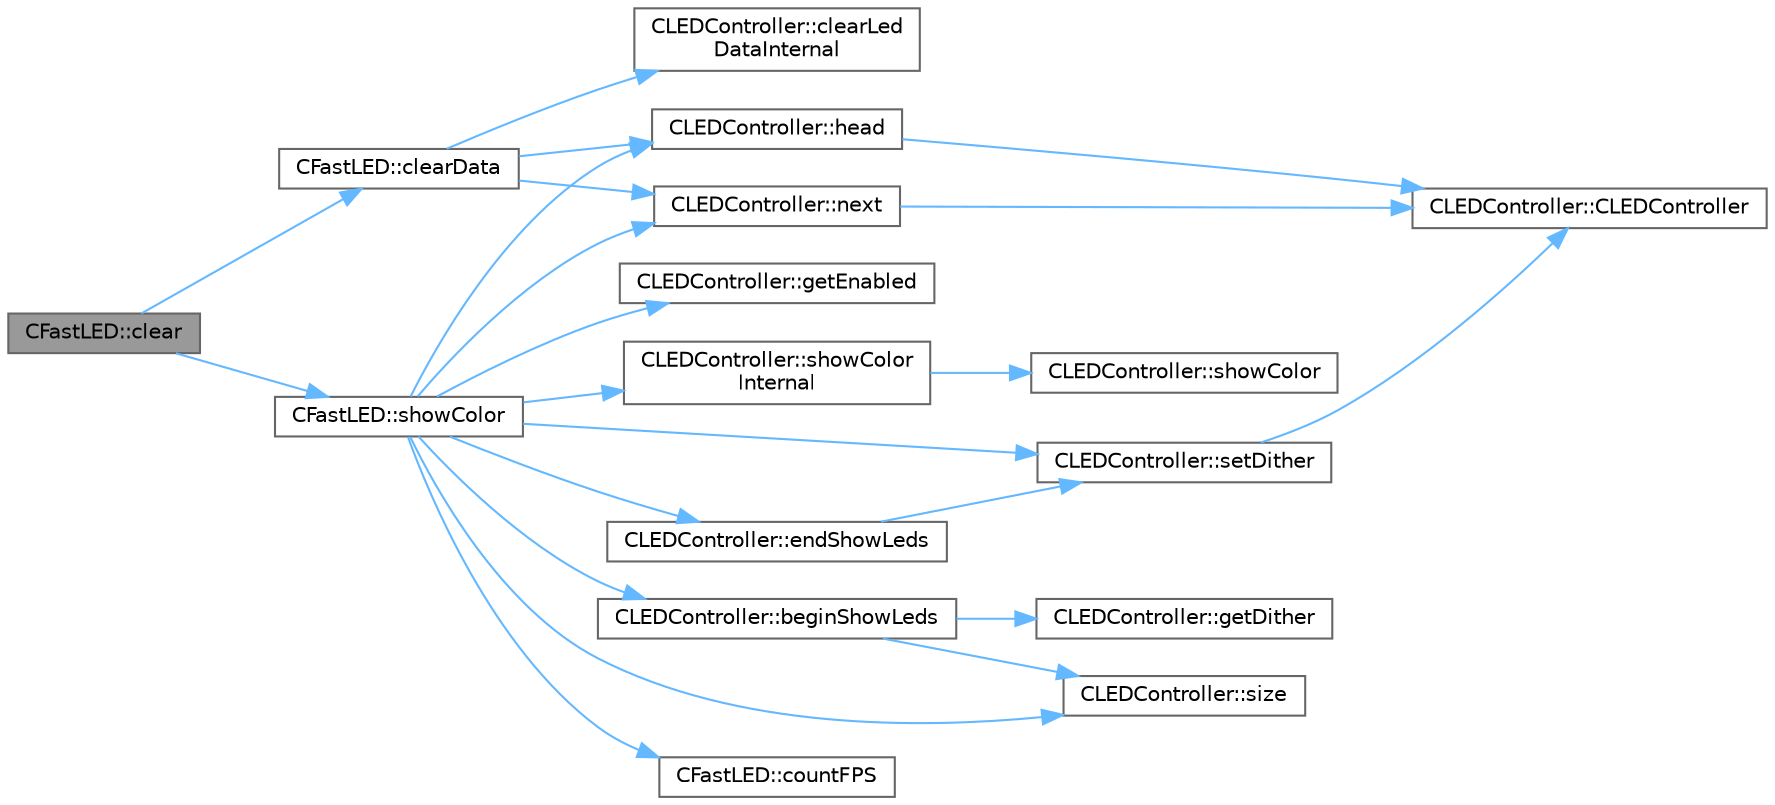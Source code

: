 digraph "CFastLED::clear"
{
 // INTERACTIVE_SVG=YES
 // LATEX_PDF_SIZE
  bgcolor="transparent";
  edge [fontname=Helvetica,fontsize=10,labelfontname=Helvetica,labelfontsize=10];
  node [fontname=Helvetica,fontsize=10,shape=box,height=0.2,width=0.4];
  rankdir="LR";
  Node1 [id="Node000001",label="CFastLED::clear",height=0.2,width=0.4,color="gray40", fillcolor="grey60", style="filled", fontcolor="black",tooltip="Clear the leds, wiping the local array of data."];
  Node1 -> Node2 [id="edge1_Node000001_Node000002",color="steelblue1",style="solid",tooltip=" "];
  Node2 [id="Node000002",label="CFastLED::clearData",height=0.2,width=0.4,color="grey40", fillcolor="white", style="filled",URL="$dd/dbb/class_c_fast_l_e_d_ac4f613f1b3e618528dca3189df88ce80.html#ac4f613f1b3e618528dca3189df88ce80",tooltip="Clear out the local data array."];
  Node2 -> Node3 [id="edge2_Node000002_Node000003",color="steelblue1",style="solid",tooltip=" "];
  Node3 [id="Node000003",label="CLEDController::clearLed\lDataInternal",height=0.2,width=0.4,color="grey40", fillcolor="white", style="filled",URL="$d6/d2c/class_c_l_e_d_controller_aca9f099645c6976b1a52ba13ab455352.html#aca9f099645c6976b1a52ba13ab455352",tooltip="Zero out the LED data managed by this controller."];
  Node2 -> Node4 [id="edge3_Node000002_Node000004",color="steelblue1",style="solid",tooltip=" "];
  Node4 [id="Node000004",label="CLEDController::head",height=0.2,width=0.4,color="grey40", fillcolor="white", style="filled",URL="$d6/d2c/class_c_l_e_d_controller_a8b412ff1fd4833d0db63a175d40a2ee0.html#a8b412ff1fd4833d0db63a175d40a2ee0",tooltip="Get the first LED controller in the linked list of controllers."];
  Node4 -> Node5 [id="edge4_Node000004_Node000005",color="steelblue1",style="solid",tooltip=" "];
  Node5 [id="Node000005",label="CLEDController::CLEDController",height=0.2,width=0.4,color="grey40", fillcolor="white", style="filled",URL="$d6/d2c/class_c_l_e_d_controller_a8c560c6d171f117dfd19c0f2ec780a32.html#a8c560c6d171f117dfd19c0f2ec780a32",tooltip="Create an led controller object, add it to the chain of controllers."];
  Node2 -> Node6 [id="edge5_Node000002_Node000006",color="steelblue1",style="solid",tooltip=" "];
  Node6 [id="Node000006",label="CLEDController::next",height=0.2,width=0.4,color="grey40", fillcolor="white", style="filled",URL="$d6/d2c/class_c_l_e_d_controller_a21a4d2b3415dd7b24175ebdb51c9ced0.html#a21a4d2b3415dd7b24175ebdb51c9ced0",tooltip="Get the next controller in the linked list after this one."];
  Node6 -> Node5 [id="edge6_Node000006_Node000005",color="steelblue1",style="solid",tooltip=" "];
  Node1 -> Node7 [id="edge7_Node000001_Node000007",color="steelblue1",style="solid",tooltip=" "];
  Node7 [id="Node000007",label="CFastLED::showColor",height=0.2,width=0.4,color="grey40", fillcolor="white", style="filled",URL="$dd/dbb/class_c_fast_l_e_d_a7315b060d295bad5fbd32e50eaaf02b0.html#a7315b060d295bad5fbd32e50eaaf02b0",tooltip="Set all leds on all controllers to the given color/scale."];
  Node7 -> Node8 [id="edge8_Node000007_Node000008",color="steelblue1",style="solid",tooltip=" "];
  Node8 [id="Node000008",label="CLEDController::beginShowLeds",height=0.2,width=0.4,color="grey40", fillcolor="white", style="filled",URL="$d6/d2c/class_c_l_e_d_controller_af9962ef739bdb3b590ee66f3780765d6.html#af9962ef739bdb3b590ee66f3780765d6",tooltip=" "];
  Node8 -> Node9 [id="edge9_Node000008_Node000009",color="steelblue1",style="solid",tooltip=" "];
  Node9 [id="Node000009",label="CLEDController::getDither",height=0.2,width=0.4,color="grey40", fillcolor="white", style="filled",URL="$d6/d2c/class_c_l_e_d_controller_a676f705adf93898739a405b85150a3e7.html#a676f705adf93898739a405b85150a3e7",tooltip="Get the dithering option currently set for this controller."];
  Node8 -> Node10 [id="edge10_Node000008_Node000010",color="steelblue1",style="solid",tooltip=" "];
  Node10 [id="Node000010",label="CLEDController::size",height=0.2,width=0.4,color="grey40", fillcolor="white", style="filled",URL="$d6/d2c/class_c_l_e_d_controller_a63f75cf7e55cf8da46db5fd27110bb3e.html#a63f75cf7e55cf8da46db5fd27110bb3e",tooltip="How many LEDs does this controller manage?"];
  Node7 -> Node11 [id="edge11_Node000007_Node000011",color="steelblue1",style="solid",tooltip=" "];
  Node11 [id="Node000011",label="CFastLED::countFPS",height=0.2,width=0.4,color="grey40", fillcolor="white", style="filled",URL="$dd/dbb/class_c_fast_l_e_d_a61d27e179c9b68bde89d220aebc0de32.html#a61d27e179c9b68bde89d220aebc0de32",tooltip="For debugging, this will keep track of time between calls to countFPS()."];
  Node7 -> Node12 [id="edge12_Node000007_Node000012",color="steelblue1",style="solid",tooltip=" "];
  Node12 [id="Node000012",label="CLEDController::endShowLeds",height=0.2,width=0.4,color="grey40", fillcolor="white", style="filled",URL="$d6/d2c/class_c_l_e_d_controller_a49b221af013bf196c2068e2cbd1c299d.html#a49b221af013bf196c2068e2cbd1c299d",tooltip=" "];
  Node12 -> Node13 [id="edge13_Node000012_Node000013",color="steelblue1",style="solid",tooltip=" "];
  Node13 [id="Node000013",label="CLEDController::setDither",height=0.2,width=0.4,color="grey40", fillcolor="white", style="filled",URL="$d6/d2c/class_c_l_e_d_controller_a2a231accbeb00e6a6080a7e55274a279.html#a2a231accbeb00e6a6080a7e55274a279",tooltip="Set the dithering mode for this controller to use."];
  Node13 -> Node5 [id="edge14_Node000013_Node000005",color="steelblue1",style="solid",tooltip=" "];
  Node7 -> Node14 [id="edge15_Node000007_Node000014",color="steelblue1",style="solid",tooltip=" "];
  Node14 [id="Node000014",label="CLEDController::getEnabled",height=0.2,width=0.4,color="grey40", fillcolor="white", style="filled",URL="$d6/d2c/class_c_l_e_d_controller_a6bd253f670640ea4d1bd0d71b8029f2a.html#a6bd253f670640ea4d1bd0d71b8029f2a",tooltip=" "];
  Node7 -> Node4 [id="edge16_Node000007_Node000004",color="steelblue1",style="solid",tooltip=" "];
  Node7 -> Node6 [id="edge17_Node000007_Node000006",color="steelblue1",style="solid",tooltip=" "];
  Node7 -> Node13 [id="edge18_Node000007_Node000013",color="steelblue1",style="solid",tooltip=" "];
  Node7 -> Node15 [id="edge19_Node000007_Node000015",color="steelblue1",style="solid",tooltip=" "];
  Node15 [id="Node000015",label="CLEDController::showColor\lInternal",height=0.2,width=0.4,color="grey40", fillcolor="white", style="filled",URL="$d6/d2c/class_c_l_e_d_controller_ac3eef15a3a7f8e26ce8c47b64bfb4ed7.html#ac3eef15a3a7f8e26ce8c47b64bfb4ed7",tooltip=" "];
  Node15 -> Node16 [id="edge20_Node000015_Node000016",color="steelblue1",style="solid",tooltip=" "];
  Node16 [id="Node000016",label="CLEDController::showColor",height=0.2,width=0.4,color="grey40", fillcolor="white", style="filled",URL="$d6/d2c/class_c_l_e_d_controller_af4376e36319823c1c2fc1204189f8b57.html#af4376e36319823c1c2fc1204189f8b57",tooltip="Set all the LEDs to a given color."];
  Node7 -> Node10 [id="edge21_Node000007_Node000010",color="steelblue1",style="solid",tooltip=" "];
}
